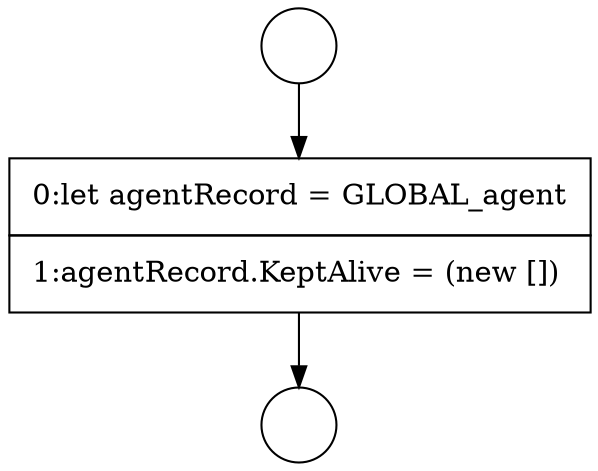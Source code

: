 digraph {
  node1946 [shape=circle label=" " color="black" fillcolor="white" style=filled]
  node1948 [shape=none, margin=0, label=<<font color="black">
    <table border="0" cellborder="1" cellspacing="0" cellpadding="10">
      <tr><td align="left">0:let agentRecord = GLOBAL_agent</td></tr>
      <tr><td align="left">1:agentRecord.KeptAlive = (new [])</td></tr>
    </table>
  </font>> color="black" fillcolor="white" style=filled]
  node1947 [shape=circle label=" " color="black" fillcolor="white" style=filled]
  node1946 -> node1948 [ color="black"]
  node1948 -> node1947 [ color="black"]
}

